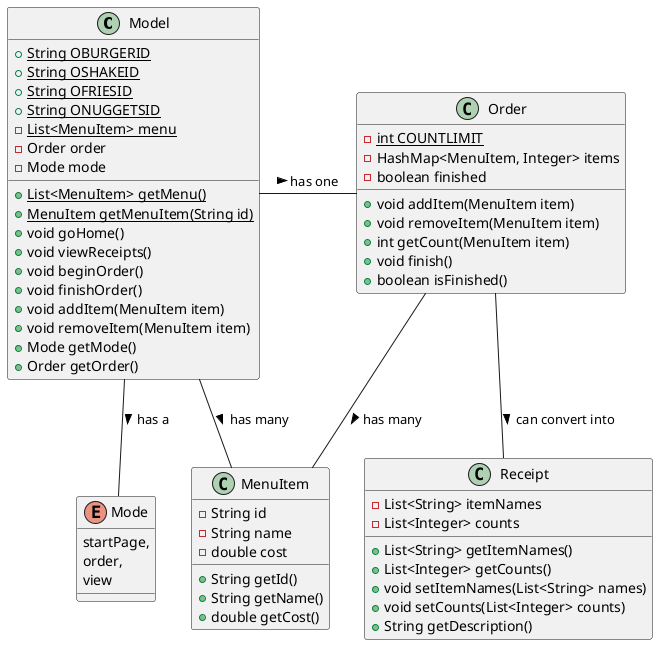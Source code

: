 @startuml core-class-diagram

class Model {
  +{static} String OBURGERID
  +{static} String OSHAKEID
  +{static} String OFRIESID
  +{static} String ONUGGETSID
  -{static} List<MenuItem> menu
  -Order order
  -Mode mode
  +{static} List<MenuItem> getMenu()
  +{static} MenuItem getMenuItem(String id)
  +void goHome()
  +void viewReceipts()
  +void beginOrder()
  +void finishOrder()
  +void addItem(MenuItem item)
  +void removeItem(MenuItem item)
  +Mode getMode()
  +Order getOrder()
}
enum Mode {
  startPage,
  order,
  view
}
class Order {
  -{static} int COUNTLIMIT
  -HashMap<MenuItem, Integer> items
  -boolean finished
  +void addItem(MenuItem item)
  +void removeItem(MenuItem item)
  +int getCount(MenuItem item)
  +void finish()
  +boolean isFinished()
}
class Receipt {
  -List<String> itemNames
  -List<Integer> counts
  +List<String> getItemNames()
  +List<Integer> getCounts()
  +void setItemNames(List<String> names)
  +void setCounts(List<Integer> counts)
  +String getDescription()
}
class MenuItem {
  -String id
  -String name
  -double cost
  +String getId()
  +String getName()
  +double getCost()
}

Model -- Mode : > has a
Model - Order : > has one
Model - MenuItem : > has many
Order -- MenuItem : > has many
Order -- Receipt : > can convert into

@enduml